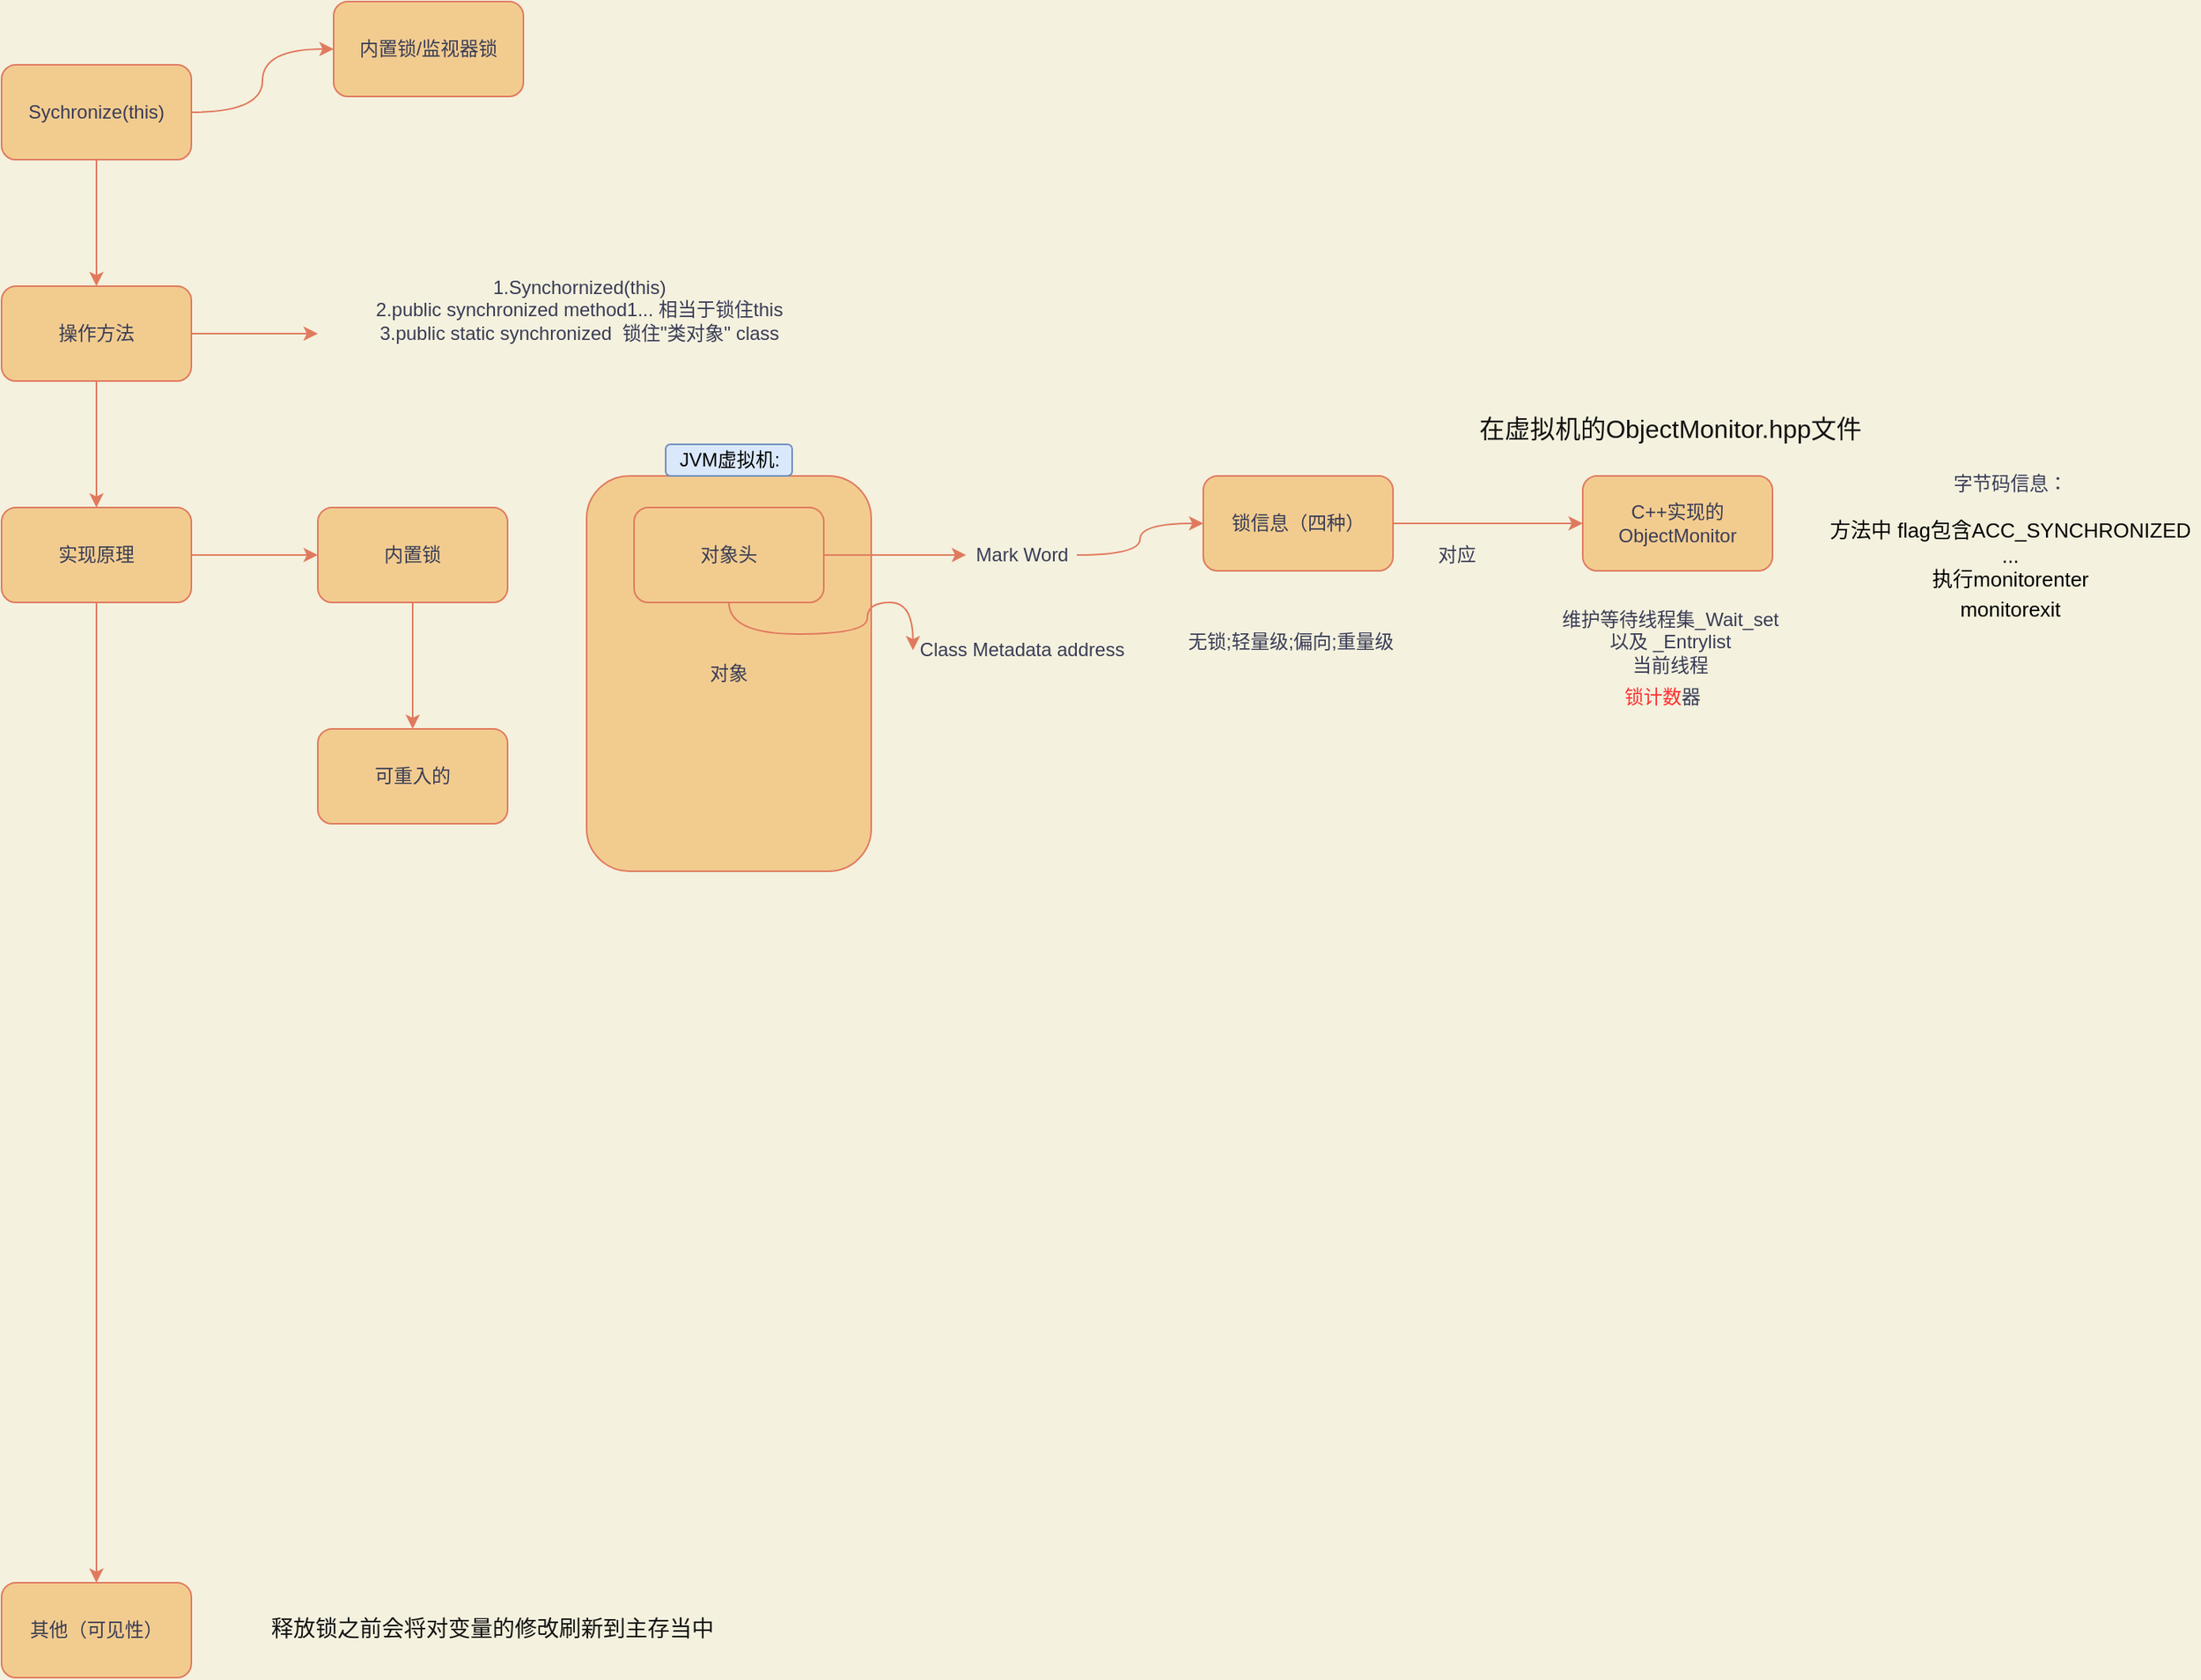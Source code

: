<mxfile version="13.7.9" type="device"><diagram id="zVt1zCeyTNpCJho7t7Lc" name="第 1 页"><mxGraphModel dx="539" dy="576" grid="1" gridSize="10" guides="1" tooltips="1" connect="1" arrows="1" fold="1" page="1" pageScale="1" pageWidth="3300" pageHeight="4681" background="#F4F1DE" math="0" shadow="0"><root><mxCell id="0"/><mxCell id="1" parent="0"/><mxCell id="yG0kWrouZ_WHySwL3Spk-16" value="对象" style="whiteSpace=wrap;html=1;fontColor=#393C56;strokeColor=#E07A5F;fillColor=#F2CC8F;rounded=1;" vertex="1" parent="1"><mxGeometry x="700" y="360" width="180" height="250" as="geometry"/></mxCell><mxCell id="UEaJMANXj_2BKKsN8jbx-2" value="" style="edgeStyle=orthogonalEdgeStyle;orthogonalLoop=1;jettySize=auto;html=1;strokeColor=#E07A5F;fontColor=#393C56;labelBackgroundColor=#F4F1DE;curved=1;" parent="1" source="zLGgLMaNUGRdf_Q9VDIK-1" target="UEaJMANXj_2BKKsN8jbx-1" edge="1"><mxGeometry relative="1" as="geometry"/></mxCell><mxCell id="UEaJMANXj_2BKKsN8jbx-4" value="" style="edgeStyle=orthogonalEdgeStyle;orthogonalLoop=1;jettySize=auto;html=1;strokeColor=#E07A5F;fontColor=#393C56;labelBackgroundColor=#F4F1DE;curved=1;" parent="1" source="zLGgLMaNUGRdf_Q9VDIK-1" target="UEaJMANXj_2BKKsN8jbx-3" edge="1"><mxGeometry relative="1" as="geometry"/></mxCell><mxCell id="zLGgLMaNUGRdf_Q9VDIK-1" value="Sychronize(this)" style="whiteSpace=wrap;html=1;fillColor=#F2CC8F;strokeColor=#E07A5F;fontColor=#393C56;rounded=1;" parent="1" vertex="1"><mxGeometry x="330" y="100" width="120" height="60" as="geometry"/></mxCell><mxCell id="UEaJMANXj_2BKKsN8jbx-1" value="内置锁/监视器锁" style="whiteSpace=wrap;html=1;fillColor=#F2CC8F;strokeColor=#E07A5F;fontColor=#393C56;rounded=1;" parent="1" vertex="1"><mxGeometry x="540" y="60" width="120" height="60" as="geometry"/></mxCell><mxCell id="UEaJMANXj_2BKKsN8jbx-6" value="" style="edgeStyle=orthogonalEdgeStyle;sketch=0;orthogonalLoop=1;jettySize=auto;html=1;strokeColor=#E07A5F;fillColor=#F2CC8F;fontColor=#393C56;labelBackgroundColor=#F4F1DE;curved=1;" parent="1" source="UEaJMANXj_2BKKsN8jbx-3" target="UEaJMANXj_2BKKsN8jbx-5" edge="1"><mxGeometry relative="1" as="geometry"/></mxCell><mxCell id="UEaJMANXj_2BKKsN8jbx-8" value="" style="edgeStyle=orthogonalEdgeStyle;sketch=0;orthogonalLoop=1;jettySize=auto;html=1;strokeColor=#E07A5F;fillColor=#F2CC8F;fontColor=#393C56;labelBackgroundColor=#F4F1DE;curved=1;" parent="1" source="UEaJMANXj_2BKKsN8jbx-3" edge="1"><mxGeometry relative="1" as="geometry"><mxPoint x="530" y="270" as="targetPoint"/></mxGeometry></mxCell><mxCell id="UEaJMANXj_2BKKsN8jbx-3" value="操作方法" style="whiteSpace=wrap;html=1;fillColor=#F2CC8F;strokeColor=#E07A5F;fontColor=#393C56;rounded=1;" parent="1" vertex="1"><mxGeometry x="330" y="240" width="120" height="60" as="geometry"/></mxCell><mxCell id="UEaJMANXj_2BKKsN8jbx-11" value="" style="edgeStyle=orthogonalEdgeStyle;sketch=0;orthogonalLoop=1;jettySize=auto;html=1;strokeColor=#E07A5F;fillColor=#F2CC8F;fontColor=#393C56;labelBackgroundColor=#F4F1DE;curved=1;" parent="1" source="UEaJMANXj_2BKKsN8jbx-5" target="UEaJMANXj_2BKKsN8jbx-10" edge="1"><mxGeometry relative="1" as="geometry"/></mxCell><mxCell id="yG0kWrouZ_WHySwL3Spk-2" value="" style="edgeStyle=orthogonalEdgeStyle;orthogonalLoop=1;jettySize=auto;html=1;labelBackgroundColor=#F4F1DE;strokeColor=#E07A5F;fontColor=#393C56;curved=1;" edge="1" parent="1" source="UEaJMANXj_2BKKsN8jbx-5" target="yG0kWrouZ_WHySwL3Spk-1"><mxGeometry relative="1" as="geometry"/></mxCell><mxCell id="UEaJMANXj_2BKKsN8jbx-5" value="实现原理" style="whiteSpace=wrap;html=1;fillColor=#F2CC8F;strokeColor=#E07A5F;fontColor=#393C56;rounded=1;" parent="1" vertex="1"><mxGeometry x="330" y="380" width="120" height="60" as="geometry"/></mxCell><mxCell id="UEaJMANXj_2BKKsN8jbx-9" value="1.Synchornized(this)&lt;br&gt;2.public synchronized method1... 相当于锁住this&lt;br&gt;3.public static synchronized&amp;nbsp; 锁住&quot;类对象&quot; class" style="text;html=1;align=center;verticalAlign=middle;resizable=0;points=[];autosize=1;fontColor=#393C56;rounded=1;" parent="1" vertex="1"><mxGeometry x="560" y="230" width="270" height="50" as="geometry"/></mxCell><mxCell id="UEaJMANXj_2BKKsN8jbx-13" value="" style="edgeStyle=orthogonalEdgeStyle;sketch=0;orthogonalLoop=1;jettySize=auto;html=1;strokeColor=#E07A5F;fillColor=#F2CC8F;fontColor=#393C56;labelBackgroundColor=#F4F1DE;curved=1;" parent="1" source="UEaJMANXj_2BKKsN8jbx-10" target="UEaJMANXj_2BKKsN8jbx-12" edge="1"><mxGeometry relative="1" as="geometry"/></mxCell><mxCell id="UEaJMANXj_2BKKsN8jbx-10" value="内置锁" style="whiteSpace=wrap;html=1;fontColor=#393C56;strokeColor=#E07A5F;fillColor=#F2CC8F;rounded=1;" parent="1" vertex="1"><mxGeometry x="530" y="380" width="120" height="60" as="geometry"/></mxCell><mxCell id="UEaJMANXj_2BKKsN8jbx-12" value="可重入的" style="whiteSpace=wrap;html=1;fontColor=#393C56;strokeColor=#E07A5F;fillColor=#F2CC8F;rounded=1;" parent="1" vertex="1"><mxGeometry x="530" y="520" width="120" height="60" as="geometry"/></mxCell><mxCell id="yG0kWrouZ_WHySwL3Spk-1" value="其他（可见性）" style="whiteSpace=wrap;html=1;fillColor=#F2CC8F;strokeColor=#E07A5F;fontColor=#393C56;rounded=1;" vertex="1" parent="1"><mxGeometry x="330" y="1060" width="120" height="60" as="geometry"/></mxCell><mxCell id="yG0kWrouZ_WHySwL3Spk-3" value="&lt;span style=&quot;color: rgb(18 , 18 , 18) ; line-height: 100%&quot;&gt;&lt;font style=&quot;font-size: 14px&quot;&gt;释放锁之前会将对变量的修改刷新到主存当中&lt;/font&gt;&lt;/span&gt;" style="text;html=1;align=center;verticalAlign=middle;resizable=0;points=[];autosize=1;fontColor=#393C56;rounded=1;" vertex="1" parent="1"><mxGeometry x="490" y="1080" width="300" height="20" as="geometry"/></mxCell><mxCell id="yG0kWrouZ_WHySwL3Spk-8" value="" style="edgeStyle=orthogonalEdgeStyle;curved=1;rounded=1;sketch=0;orthogonalLoop=1;jettySize=auto;html=1;strokeColor=#E07A5F;fillColor=#F2CC8F;fontColor=#393C56;" edge="1" parent="1" source="yG0kWrouZ_WHySwL3Spk-4" target="yG0kWrouZ_WHySwL3Spk-7"><mxGeometry relative="1" as="geometry"/></mxCell><mxCell id="yG0kWrouZ_WHySwL3Spk-9" style="edgeStyle=orthogonalEdgeStyle;curved=1;rounded=1;sketch=0;orthogonalLoop=1;jettySize=auto;html=1;strokeColor=#E07A5F;fillColor=#F2CC8F;fontColor=#393C56;entryX=0.01;entryY=0.512;entryDx=0;entryDy=0;entryPerimeter=0;exitX=0.5;exitY=1;exitDx=0;exitDy=0;" edge="1" parent="1" source="yG0kWrouZ_WHySwL3Spk-4" target="yG0kWrouZ_WHySwL3Spk-10"><mxGeometry relative="1" as="geometry"><mxPoint x="940" y="470" as="targetPoint"/></mxGeometry></mxCell><mxCell id="yG0kWrouZ_WHySwL3Spk-4" value="对象头" style="whiteSpace=wrap;html=1;fontColor=#393C56;strokeColor=#E07A5F;fillColor=#F2CC8F;rounded=1;" vertex="1" parent="1"><mxGeometry x="730" y="380" width="120" height="60" as="geometry"/></mxCell><mxCell id="yG0kWrouZ_WHySwL3Spk-6" value="JVM虚拟机:" style="text;html=1;align=center;verticalAlign=middle;resizable=0;points=[];autosize=1;fillColor=#dae8fc;strokeColor=#6c8ebf;rounded=1;" vertex="1" parent="1"><mxGeometry x="750" y="340" width="80" height="20" as="geometry"/></mxCell><mxCell id="yG0kWrouZ_WHySwL3Spk-12" value="" style="edgeStyle=orthogonalEdgeStyle;curved=1;rounded=1;sketch=0;orthogonalLoop=1;jettySize=auto;html=1;strokeColor=#E07A5F;fillColor=#F2CC8F;fontColor=#393C56;entryX=0;entryY=0.5;entryDx=0;entryDy=0;" edge="1" parent="1" source="yG0kWrouZ_WHySwL3Spk-7" target="yG0kWrouZ_WHySwL3Spk-21"><mxGeometry relative="1" as="geometry"><mxPoint x="1095.0" y="410.0" as="targetPoint"/></mxGeometry></mxCell><mxCell id="yG0kWrouZ_WHySwL3Spk-7" value="Mark Word" style="text;html=1;align=center;verticalAlign=middle;resizable=0;points=[];autosize=1;fontColor=#393C56;" vertex="1" parent="1"><mxGeometry x="940" y="400" width="70" height="20" as="geometry"/></mxCell><mxCell id="yG0kWrouZ_WHySwL3Spk-10" value="Class Metadata address" style="text;html=1;align=center;verticalAlign=middle;resizable=0;points=[];autosize=1;fontColor=#393C56;" vertex="1" parent="1"><mxGeometry x="905" y="460" width="140" height="20" as="geometry"/></mxCell><mxCell id="yG0kWrouZ_WHySwL3Spk-15" value="" style="edgeStyle=orthogonalEdgeStyle;curved=1;rounded=1;sketch=0;orthogonalLoop=1;jettySize=auto;html=1;strokeColor=#E07A5F;fillColor=#F2CC8F;fontColor=#393C56;entryX=0;entryY=0.5;entryDx=0;entryDy=0;exitX=1;exitY=0.5;exitDx=0;exitDy=0;" edge="1" parent="1" source="yG0kWrouZ_WHySwL3Spk-21" target="yG0kWrouZ_WHySwL3Spk-20"><mxGeometry relative="1" as="geometry"><mxPoint x="1195.0" y="410.0" as="sourcePoint"/><mxPoint x="1305" y="410.0" as="targetPoint"/></mxGeometry></mxCell><mxCell id="yG0kWrouZ_WHySwL3Spk-13" value="无锁;轻量级;偏向;重量级" style="text;html=1;align=center;verticalAlign=middle;resizable=0;points=[];autosize=1;fontColor=#393C56;" vertex="1" parent="1"><mxGeometry x="1070" y="455" width="150" height="20" as="geometry"/></mxCell><mxCell id="yG0kWrouZ_WHySwL3Spk-17" value="对应" style="text;html=1;align=center;verticalAlign=middle;resizable=0;points=[];autosize=1;fontColor=#393C56;" vertex="1" parent="1"><mxGeometry x="1230" y="400" width="40" height="20" as="geometry"/></mxCell><mxCell id="yG0kWrouZ_WHySwL3Spk-18" value="维护等待线程集_Wait_set&lt;br&gt;以及 _Entrylist&lt;br&gt;当前线程" style="text;html=1;align=center;verticalAlign=middle;resizable=0;points=[];autosize=1;fontColor=#393C56;" vertex="1" parent="1"><mxGeometry x="1310" y="440" width="150" height="50" as="geometry"/></mxCell><mxCell id="yG0kWrouZ_WHySwL3Spk-19" value="&lt;font color=&quot;#ff3333&quot;&gt;锁计数&lt;/font&gt;器" style="text;html=1;align=center;verticalAlign=middle;resizable=0;points=[];autosize=1;fontColor=#393C56;" vertex="1" parent="1"><mxGeometry x="1350" y="490" width="60" height="20" as="geometry"/></mxCell><mxCell id="yG0kWrouZ_WHySwL3Spk-20" value="C++实现的ObjectMonitor" style="rounded=1;whiteSpace=wrap;html=1;sketch=0;strokeColor=#E07A5F;fillColor=#F2CC8F;fontColor=#393C56;" vertex="1" parent="1"><mxGeometry x="1330" y="360" width="120" height="60" as="geometry"/></mxCell><mxCell id="yG0kWrouZ_WHySwL3Spk-21" value="锁信息（四种）" style="rounded=1;whiteSpace=wrap;html=1;sketch=0;strokeColor=#E07A5F;fillColor=#F2CC8F;fontColor=#393C56;" vertex="1" parent="1"><mxGeometry x="1090" y="360" width="120" height="60" as="geometry"/></mxCell><mxCell id="yG0kWrouZ_WHySwL3Spk-22" value="字节码信息：&lt;br&gt;&lt;br&gt;&lt;font color=&quot;#000000&quot; style=&quot;font-size: 13px&quot;&gt;方法中 flag包含ACC_SYNCHRONIZED&lt;br&gt;...&lt;br&gt;&lt;span style=&quot;text-align: left&quot;&gt;执行&lt;/span&gt;&lt;span style=&quot;text-align: left&quot;&gt;mo&lt;/span&gt;&lt;span style=&quot;text-align: left&quot;&gt;nitorenter&lt;br&gt;&lt;/span&gt;&lt;span style=&quot;text-align: left&quot;&gt;monitorexit&lt;/span&gt;&lt;/font&gt;&lt;span style=&quot;font-weight: 600 ; color: rgb(18 , 18 , 18) ; font-family: , &amp;#34;blinkmacsystemfont&amp;#34; , &amp;#34;helvetica neue&amp;#34; , &amp;#34;pingfang sc&amp;#34; , &amp;#34;microsoft yahei&amp;#34; , &amp;#34;source han sans sc&amp;#34; , &amp;#34;noto sans cjk sc&amp;#34; , &amp;#34;wenquanyi micro hei&amp;#34; , sans-serif ; font-size: medium ; text-align: left ; background-color: rgb(255 , 255 , 255)&quot;&gt;&lt;br&gt;&lt;/span&gt;" style="text;html=1;align=center;verticalAlign=middle;resizable=0;points=[];autosize=1;fontColor=#393C56;" vertex="1" parent="1"><mxGeometry x="1480" y="360" width="240" height="90" as="geometry"/></mxCell><mxCell id="yG0kWrouZ_WHySwL3Spk-23" value="&lt;span style=&quot;color: rgb(18, 18, 18); font-size: medium;&quot;&gt;在虚拟机的ObjectMonitor.hpp文件&lt;/span&gt;" style="text;html=1;align=center;verticalAlign=middle;resizable=0;points=[];autosize=1;fontColor=#393C56;labelBackgroundColor=none;" vertex="1" parent="1"><mxGeometry x="1255" y="320" width="260" height="20" as="geometry"/></mxCell></root></mxGraphModel></diagram></mxfile>